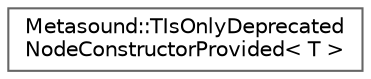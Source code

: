 digraph "Graphical Class Hierarchy"
{
 // INTERACTIVE_SVG=YES
 // LATEX_PDF_SIZE
  bgcolor="transparent";
  edge [fontname=Helvetica,fontsize=10,labelfontname=Helvetica,labelfontsize=10];
  node [fontname=Helvetica,fontsize=10,shape=box,height=0.2,width=0.4];
  rankdir="LR";
  Node0 [id="Node000000",label="Metasound::TIsOnlyDeprecated\lNodeConstructorProvided\< T \>",height=0.2,width=0.4,color="grey40", fillcolor="white", style="filled",URL="$d7/d8f/structMetasound_1_1TIsOnlyDeprecatedNodeConstructorProvided.html",tooltip="Determines a node only provides a deprecated constructor."];
}
